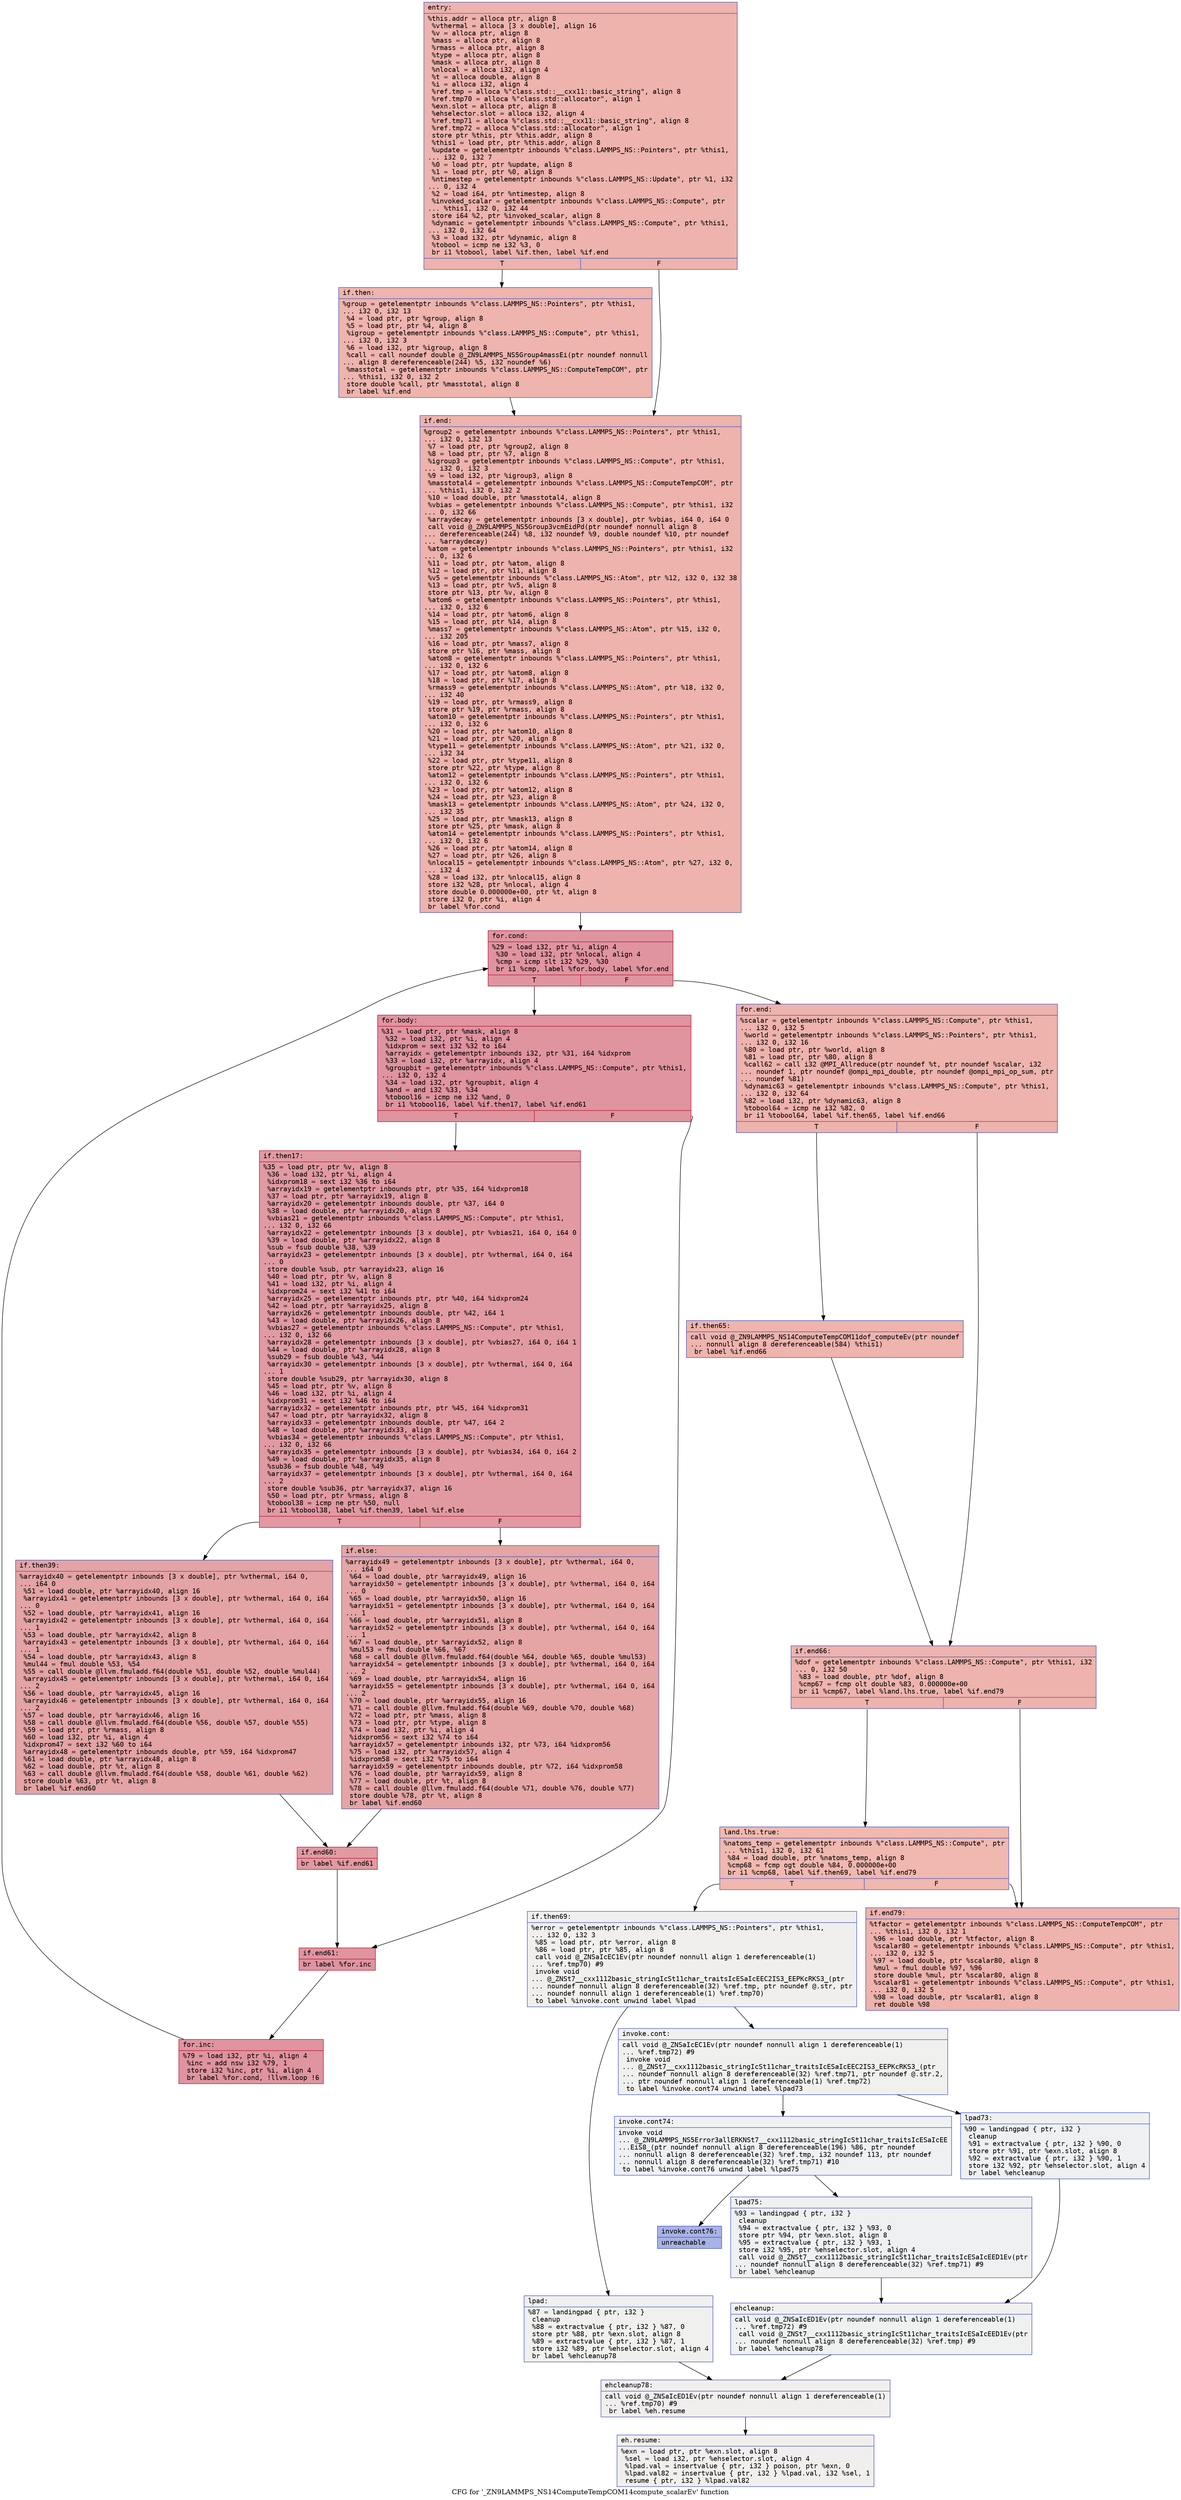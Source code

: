 digraph "CFG for '_ZN9LAMMPS_NS14ComputeTempCOM14compute_scalarEv' function" {
	label="CFG for '_ZN9LAMMPS_NS14ComputeTempCOM14compute_scalarEv' function";

	Node0x56526c46ccc0 [shape=record,color="#3d50c3ff", style=filled, fillcolor="#d6524470" fontname="Courier",label="{entry:\l|  %this.addr = alloca ptr, align 8\l  %vthermal = alloca [3 x double], align 16\l  %v = alloca ptr, align 8\l  %mass = alloca ptr, align 8\l  %rmass = alloca ptr, align 8\l  %type = alloca ptr, align 8\l  %mask = alloca ptr, align 8\l  %nlocal = alloca i32, align 4\l  %t = alloca double, align 8\l  %i = alloca i32, align 4\l  %ref.tmp = alloca %\"class.std::__cxx11::basic_string\", align 8\l  %ref.tmp70 = alloca %\"class.std::allocator\", align 1\l  %exn.slot = alloca ptr, align 8\l  %ehselector.slot = alloca i32, align 4\l  %ref.tmp71 = alloca %\"class.std::__cxx11::basic_string\", align 8\l  %ref.tmp72 = alloca %\"class.std::allocator\", align 1\l  store ptr %this, ptr %this.addr, align 8\l  %this1 = load ptr, ptr %this.addr, align 8\l  %update = getelementptr inbounds %\"class.LAMMPS_NS::Pointers\", ptr %this1,\l... i32 0, i32 7\l  %0 = load ptr, ptr %update, align 8\l  %1 = load ptr, ptr %0, align 8\l  %ntimestep = getelementptr inbounds %\"class.LAMMPS_NS::Update\", ptr %1, i32\l... 0, i32 4\l  %2 = load i64, ptr %ntimestep, align 8\l  %invoked_scalar = getelementptr inbounds %\"class.LAMMPS_NS::Compute\", ptr\l... %this1, i32 0, i32 44\l  store i64 %2, ptr %invoked_scalar, align 8\l  %dynamic = getelementptr inbounds %\"class.LAMMPS_NS::Compute\", ptr %this1,\l... i32 0, i32 64\l  %3 = load i32, ptr %dynamic, align 8\l  %tobool = icmp ne i32 %3, 0\l  br i1 %tobool, label %if.then, label %if.end\l|{<s0>T|<s1>F}}"];
	Node0x56526c46ccc0:s0 -> Node0x56526c465190[tooltip="entry -> if.then\nProbability 62.50%" ];
	Node0x56526c46ccc0:s1 -> Node0x56526c465200[tooltip="entry -> if.end\nProbability 37.50%" ];
	Node0x56526c465190 [shape=record,color="#3d50c3ff", style=filled, fillcolor="#d8564670" fontname="Courier",label="{if.then:\l|  %group = getelementptr inbounds %\"class.LAMMPS_NS::Pointers\", ptr %this1,\l... i32 0, i32 13\l  %4 = load ptr, ptr %group, align 8\l  %5 = load ptr, ptr %4, align 8\l  %igroup = getelementptr inbounds %\"class.LAMMPS_NS::Compute\", ptr %this1,\l... i32 0, i32 3\l  %6 = load i32, ptr %igroup, align 8\l  %call = call noundef double @_ZN9LAMMPS_NS5Group4massEi(ptr noundef nonnull\l... align 8 dereferenceable(244) %5, i32 noundef %6)\l  %masstotal = getelementptr inbounds %\"class.LAMMPS_NS::ComputeTempCOM\", ptr\l... %this1, i32 0, i32 2\l  store double %call, ptr %masstotal, align 8\l  br label %if.end\l}"];
	Node0x56526c465190 -> Node0x56526c465200[tooltip="if.then -> if.end\nProbability 100.00%" ];
	Node0x56526c465200 [shape=record,color="#3d50c3ff", style=filled, fillcolor="#d6524470" fontname="Courier",label="{if.end:\l|  %group2 = getelementptr inbounds %\"class.LAMMPS_NS::Pointers\", ptr %this1,\l... i32 0, i32 13\l  %7 = load ptr, ptr %group2, align 8\l  %8 = load ptr, ptr %7, align 8\l  %igroup3 = getelementptr inbounds %\"class.LAMMPS_NS::Compute\", ptr %this1,\l... i32 0, i32 3\l  %9 = load i32, ptr %igroup3, align 8\l  %masstotal4 = getelementptr inbounds %\"class.LAMMPS_NS::ComputeTempCOM\", ptr\l... %this1, i32 0, i32 2\l  %10 = load double, ptr %masstotal4, align 8\l  %vbias = getelementptr inbounds %\"class.LAMMPS_NS::Compute\", ptr %this1, i32\l... 0, i32 66\l  %arraydecay = getelementptr inbounds [3 x double], ptr %vbias, i64 0, i64 0\l  call void @_ZN9LAMMPS_NS5Group3vcmEidPd(ptr noundef nonnull align 8\l... dereferenceable(244) %8, i32 noundef %9, double noundef %10, ptr noundef\l... %arraydecay)\l  %atom = getelementptr inbounds %\"class.LAMMPS_NS::Pointers\", ptr %this1, i32\l... 0, i32 6\l  %11 = load ptr, ptr %atom, align 8\l  %12 = load ptr, ptr %11, align 8\l  %v5 = getelementptr inbounds %\"class.LAMMPS_NS::Atom\", ptr %12, i32 0, i32 38\l  %13 = load ptr, ptr %v5, align 8\l  store ptr %13, ptr %v, align 8\l  %atom6 = getelementptr inbounds %\"class.LAMMPS_NS::Pointers\", ptr %this1,\l... i32 0, i32 6\l  %14 = load ptr, ptr %atom6, align 8\l  %15 = load ptr, ptr %14, align 8\l  %mass7 = getelementptr inbounds %\"class.LAMMPS_NS::Atom\", ptr %15, i32 0,\l... i32 205\l  %16 = load ptr, ptr %mass7, align 8\l  store ptr %16, ptr %mass, align 8\l  %atom8 = getelementptr inbounds %\"class.LAMMPS_NS::Pointers\", ptr %this1,\l... i32 0, i32 6\l  %17 = load ptr, ptr %atom8, align 8\l  %18 = load ptr, ptr %17, align 8\l  %rmass9 = getelementptr inbounds %\"class.LAMMPS_NS::Atom\", ptr %18, i32 0,\l... i32 40\l  %19 = load ptr, ptr %rmass9, align 8\l  store ptr %19, ptr %rmass, align 8\l  %atom10 = getelementptr inbounds %\"class.LAMMPS_NS::Pointers\", ptr %this1,\l... i32 0, i32 6\l  %20 = load ptr, ptr %atom10, align 8\l  %21 = load ptr, ptr %20, align 8\l  %type11 = getelementptr inbounds %\"class.LAMMPS_NS::Atom\", ptr %21, i32 0,\l... i32 34\l  %22 = load ptr, ptr %type11, align 8\l  store ptr %22, ptr %type, align 8\l  %atom12 = getelementptr inbounds %\"class.LAMMPS_NS::Pointers\", ptr %this1,\l... i32 0, i32 6\l  %23 = load ptr, ptr %atom12, align 8\l  %24 = load ptr, ptr %23, align 8\l  %mask13 = getelementptr inbounds %\"class.LAMMPS_NS::Atom\", ptr %24, i32 0,\l... i32 35\l  %25 = load ptr, ptr %mask13, align 8\l  store ptr %25, ptr %mask, align 8\l  %atom14 = getelementptr inbounds %\"class.LAMMPS_NS::Pointers\", ptr %this1,\l... i32 0, i32 6\l  %26 = load ptr, ptr %atom14, align 8\l  %27 = load ptr, ptr %26, align 8\l  %nlocal15 = getelementptr inbounds %\"class.LAMMPS_NS::Atom\", ptr %27, i32 0,\l... i32 4\l  %28 = load i32, ptr %nlocal15, align 8\l  store i32 %28, ptr %nlocal, align 4\l  store double 0.000000e+00, ptr %t, align 8\l  store i32 0, ptr %i, align 4\l  br label %for.cond\l}"];
	Node0x56526c465200 -> Node0x56526c471b40[tooltip="if.end -> for.cond\nProbability 100.00%" ];
	Node0x56526c471b40 [shape=record,color="#b70d28ff", style=filled, fillcolor="#b70d2870" fontname="Courier",label="{for.cond:\l|  %29 = load i32, ptr %i, align 4\l  %30 = load i32, ptr %nlocal, align 4\l  %cmp = icmp slt i32 %29, %30\l  br i1 %cmp, label %for.body, label %for.end\l|{<s0>T|<s1>F}}"];
	Node0x56526c471b40:s0 -> Node0x56526c472400[tooltip="for.cond -> for.body\nProbability 96.88%" ];
	Node0x56526c471b40:s1 -> Node0x56526c472480[tooltip="for.cond -> for.end\nProbability 3.12%" ];
	Node0x56526c472400 [shape=record,color="#b70d28ff", style=filled, fillcolor="#b70d2870" fontname="Courier",label="{for.body:\l|  %31 = load ptr, ptr %mask, align 8\l  %32 = load i32, ptr %i, align 4\l  %idxprom = sext i32 %32 to i64\l  %arrayidx = getelementptr inbounds i32, ptr %31, i64 %idxprom\l  %33 = load i32, ptr %arrayidx, align 4\l  %groupbit = getelementptr inbounds %\"class.LAMMPS_NS::Compute\", ptr %this1,\l... i32 0, i32 4\l  %34 = load i32, ptr %groupbit, align 4\l  %and = and i32 %33, %34\l  %tobool16 = icmp ne i32 %and, 0\l  br i1 %tobool16, label %if.then17, label %if.end61\l|{<s0>T|<s1>F}}"];
	Node0x56526c472400:s0 -> Node0x56526c472b60[tooltip="for.body -> if.then17\nProbability 62.50%" ];
	Node0x56526c472400:s1 -> Node0x56526c472be0[tooltip="for.body -> if.end61\nProbability 37.50%" ];
	Node0x56526c472b60 [shape=record,color="#b70d28ff", style=filled, fillcolor="#bb1b2c70" fontname="Courier",label="{if.then17:\l|  %35 = load ptr, ptr %v, align 8\l  %36 = load i32, ptr %i, align 4\l  %idxprom18 = sext i32 %36 to i64\l  %arrayidx19 = getelementptr inbounds ptr, ptr %35, i64 %idxprom18\l  %37 = load ptr, ptr %arrayidx19, align 8\l  %arrayidx20 = getelementptr inbounds double, ptr %37, i64 0\l  %38 = load double, ptr %arrayidx20, align 8\l  %vbias21 = getelementptr inbounds %\"class.LAMMPS_NS::Compute\", ptr %this1,\l... i32 0, i32 66\l  %arrayidx22 = getelementptr inbounds [3 x double], ptr %vbias21, i64 0, i64 0\l  %39 = load double, ptr %arrayidx22, align 8\l  %sub = fsub double %38, %39\l  %arrayidx23 = getelementptr inbounds [3 x double], ptr %vthermal, i64 0, i64\l... 0\l  store double %sub, ptr %arrayidx23, align 16\l  %40 = load ptr, ptr %v, align 8\l  %41 = load i32, ptr %i, align 4\l  %idxprom24 = sext i32 %41 to i64\l  %arrayidx25 = getelementptr inbounds ptr, ptr %40, i64 %idxprom24\l  %42 = load ptr, ptr %arrayidx25, align 8\l  %arrayidx26 = getelementptr inbounds double, ptr %42, i64 1\l  %43 = load double, ptr %arrayidx26, align 8\l  %vbias27 = getelementptr inbounds %\"class.LAMMPS_NS::Compute\", ptr %this1,\l... i32 0, i32 66\l  %arrayidx28 = getelementptr inbounds [3 x double], ptr %vbias27, i64 0, i64 1\l  %44 = load double, ptr %arrayidx28, align 8\l  %sub29 = fsub double %43, %44\l  %arrayidx30 = getelementptr inbounds [3 x double], ptr %vthermal, i64 0, i64\l... 1\l  store double %sub29, ptr %arrayidx30, align 8\l  %45 = load ptr, ptr %v, align 8\l  %46 = load i32, ptr %i, align 4\l  %idxprom31 = sext i32 %46 to i64\l  %arrayidx32 = getelementptr inbounds ptr, ptr %45, i64 %idxprom31\l  %47 = load ptr, ptr %arrayidx32, align 8\l  %arrayidx33 = getelementptr inbounds double, ptr %47, i64 2\l  %48 = load double, ptr %arrayidx33, align 8\l  %vbias34 = getelementptr inbounds %\"class.LAMMPS_NS::Compute\", ptr %this1,\l... i32 0, i32 66\l  %arrayidx35 = getelementptr inbounds [3 x double], ptr %vbias34, i64 0, i64 2\l  %49 = load double, ptr %arrayidx35, align 8\l  %sub36 = fsub double %48, %49\l  %arrayidx37 = getelementptr inbounds [3 x double], ptr %vthermal, i64 0, i64\l... 2\l  store double %sub36, ptr %arrayidx37, align 16\l  %50 = load ptr, ptr %rmass, align 8\l  %tobool38 = icmp ne ptr %50, null\l  br i1 %tobool38, label %if.then39, label %if.else\l|{<s0>T|<s1>F}}"];
	Node0x56526c472b60:s0 -> Node0x56526c475100[tooltip="if.then17 -> if.then39\nProbability 62.50%" ];
	Node0x56526c472b60:s1 -> Node0x56526c475180[tooltip="if.then17 -> if.else\nProbability 37.50%" ];
	Node0x56526c475100 [shape=record,color="#3d50c3ff", style=filled, fillcolor="#c32e3170" fontname="Courier",label="{if.then39:\l|  %arrayidx40 = getelementptr inbounds [3 x double], ptr %vthermal, i64 0,\l... i64 0\l  %51 = load double, ptr %arrayidx40, align 16\l  %arrayidx41 = getelementptr inbounds [3 x double], ptr %vthermal, i64 0, i64\l... 0\l  %52 = load double, ptr %arrayidx41, align 16\l  %arrayidx42 = getelementptr inbounds [3 x double], ptr %vthermal, i64 0, i64\l... 1\l  %53 = load double, ptr %arrayidx42, align 8\l  %arrayidx43 = getelementptr inbounds [3 x double], ptr %vthermal, i64 0, i64\l... 1\l  %54 = load double, ptr %arrayidx43, align 8\l  %mul44 = fmul double %53, %54\l  %55 = call double @llvm.fmuladd.f64(double %51, double %52, double %mul44)\l  %arrayidx45 = getelementptr inbounds [3 x double], ptr %vthermal, i64 0, i64\l... 2\l  %56 = load double, ptr %arrayidx45, align 16\l  %arrayidx46 = getelementptr inbounds [3 x double], ptr %vthermal, i64 0, i64\l... 2\l  %57 = load double, ptr %arrayidx46, align 16\l  %58 = call double @llvm.fmuladd.f64(double %56, double %57, double %55)\l  %59 = load ptr, ptr %rmass, align 8\l  %60 = load i32, ptr %i, align 4\l  %idxprom47 = sext i32 %60 to i64\l  %arrayidx48 = getelementptr inbounds double, ptr %59, i64 %idxprom47\l  %61 = load double, ptr %arrayidx48, align 8\l  %62 = load double, ptr %t, align 8\l  %63 = call double @llvm.fmuladd.f64(double %58, double %61, double %62)\l  store double %63, ptr %t, align 8\l  br label %if.end60\l}"];
	Node0x56526c475100 -> Node0x56526c476230[tooltip="if.then39 -> if.end60\nProbability 100.00%" ];
	Node0x56526c475180 [shape=record,color="#3d50c3ff", style=filled, fillcolor="#c5333470" fontname="Courier",label="{if.else:\l|  %arrayidx49 = getelementptr inbounds [3 x double], ptr %vthermal, i64 0,\l... i64 0\l  %64 = load double, ptr %arrayidx49, align 16\l  %arrayidx50 = getelementptr inbounds [3 x double], ptr %vthermal, i64 0, i64\l... 0\l  %65 = load double, ptr %arrayidx50, align 16\l  %arrayidx51 = getelementptr inbounds [3 x double], ptr %vthermal, i64 0, i64\l... 1\l  %66 = load double, ptr %arrayidx51, align 8\l  %arrayidx52 = getelementptr inbounds [3 x double], ptr %vthermal, i64 0, i64\l... 1\l  %67 = load double, ptr %arrayidx52, align 8\l  %mul53 = fmul double %66, %67\l  %68 = call double @llvm.fmuladd.f64(double %64, double %65, double %mul53)\l  %arrayidx54 = getelementptr inbounds [3 x double], ptr %vthermal, i64 0, i64\l... 2\l  %69 = load double, ptr %arrayidx54, align 16\l  %arrayidx55 = getelementptr inbounds [3 x double], ptr %vthermal, i64 0, i64\l... 2\l  %70 = load double, ptr %arrayidx55, align 16\l  %71 = call double @llvm.fmuladd.f64(double %69, double %70, double %68)\l  %72 = load ptr, ptr %mass, align 8\l  %73 = load ptr, ptr %type, align 8\l  %74 = load i32, ptr %i, align 4\l  %idxprom56 = sext i32 %74 to i64\l  %arrayidx57 = getelementptr inbounds i32, ptr %73, i64 %idxprom56\l  %75 = load i32, ptr %arrayidx57, align 4\l  %idxprom58 = sext i32 %75 to i64\l  %arrayidx59 = getelementptr inbounds double, ptr %72, i64 %idxprom58\l  %76 = load double, ptr %arrayidx59, align 8\l  %77 = load double, ptr %t, align 8\l  %78 = call double @llvm.fmuladd.f64(double %71, double %76, double %77)\l  store double %78, ptr %t, align 8\l  br label %if.end60\l}"];
	Node0x56526c475180 -> Node0x56526c476230[tooltip="if.else -> if.end60\nProbability 100.00%" ];
	Node0x56526c476230 [shape=record,color="#b70d28ff", style=filled, fillcolor="#bb1b2c70" fontname="Courier",label="{if.end60:\l|  br label %if.end61\l}"];
	Node0x56526c476230 -> Node0x56526c472be0[tooltip="if.end60 -> if.end61\nProbability 100.00%" ];
	Node0x56526c472be0 [shape=record,color="#b70d28ff", style=filled, fillcolor="#b70d2870" fontname="Courier",label="{if.end61:\l|  br label %for.inc\l}"];
	Node0x56526c472be0 -> Node0x56526c477ac0[tooltip="if.end61 -> for.inc\nProbability 100.00%" ];
	Node0x56526c477ac0 [shape=record,color="#b70d28ff", style=filled, fillcolor="#b70d2870" fontname="Courier",label="{for.inc:\l|  %79 = load i32, ptr %i, align 4\l  %inc = add nsw i32 %79, 1\l  store i32 %inc, ptr %i, align 4\l  br label %for.cond, !llvm.loop !6\l}"];
	Node0x56526c477ac0 -> Node0x56526c471b40[tooltip="for.inc -> for.cond\nProbability 100.00%" ];
	Node0x56526c472480 [shape=record,color="#3d50c3ff", style=filled, fillcolor="#d6524470" fontname="Courier",label="{for.end:\l|  %scalar = getelementptr inbounds %\"class.LAMMPS_NS::Compute\", ptr %this1,\l... i32 0, i32 5\l  %world = getelementptr inbounds %\"class.LAMMPS_NS::Pointers\", ptr %this1,\l... i32 0, i32 16\l  %80 = load ptr, ptr %world, align 8\l  %81 = load ptr, ptr %80, align 8\l  %call62 = call i32 @MPI_Allreduce(ptr noundef %t, ptr noundef %scalar, i32\l... noundef 1, ptr noundef @ompi_mpi_double, ptr noundef @ompi_mpi_op_sum, ptr\l... noundef %81)\l  %dynamic63 = getelementptr inbounds %\"class.LAMMPS_NS::Compute\", ptr %this1,\l... i32 0, i32 64\l  %82 = load i32, ptr %dynamic63, align 8\l  %tobool64 = icmp ne i32 %82, 0\l  br i1 %tobool64, label %if.then65, label %if.end66\l|{<s0>T|<s1>F}}"];
	Node0x56526c472480:s0 -> Node0x56526c478fc0[tooltip="for.end -> if.then65\nProbability 62.50%" ];
	Node0x56526c472480:s1 -> Node0x56526c479040[tooltip="for.end -> if.end66\nProbability 37.50%" ];
	Node0x56526c478fc0 [shape=record,color="#3d50c3ff", style=filled, fillcolor="#d8564670" fontname="Courier",label="{if.then65:\l|  call void @_ZN9LAMMPS_NS14ComputeTempCOM11dof_computeEv(ptr noundef\l... nonnull align 8 dereferenceable(584) %this1)\l  br label %if.end66\l}"];
	Node0x56526c478fc0 -> Node0x56526c479040[tooltip="if.then65 -> if.end66\nProbability 100.00%" ];
	Node0x56526c479040 [shape=record,color="#3d50c3ff", style=filled, fillcolor="#d6524470" fontname="Courier",label="{if.end66:\l|  %dof = getelementptr inbounds %\"class.LAMMPS_NS::Compute\", ptr %this1, i32\l... 0, i32 50\l  %83 = load double, ptr %dof, align 8\l  %cmp67 = fcmp olt double %83, 0.000000e+00\l  br i1 %cmp67, label %land.lhs.true, label %if.end79\l|{<s0>T|<s1>F}}"];
	Node0x56526c479040:s0 -> Node0x56526c479540[tooltip="if.end66 -> land.lhs.true\nProbability 50.00%" ];
	Node0x56526c479040:s1 -> Node0x56526c4795c0[tooltip="if.end66 -> if.end79\nProbability 50.00%" ];
	Node0x56526c479540 [shape=record,color="#3d50c3ff", style=filled, fillcolor="#dc5d4a70" fontname="Courier",label="{land.lhs.true:\l|  %natoms_temp = getelementptr inbounds %\"class.LAMMPS_NS::Compute\", ptr\l... %this1, i32 0, i32 61\l  %84 = load double, ptr %natoms_temp, align 8\l  %cmp68 = fcmp ogt double %84, 0.000000e+00\l  br i1 %cmp68, label %if.then69, label %if.end79\l|{<s0>T|<s1>F}}"];
	Node0x56526c479540:s0 -> Node0x56526c479910[tooltip="land.lhs.true -> if.then69\nProbability 0.00%" ];
	Node0x56526c479540:s1 -> Node0x56526c4795c0[tooltip="land.lhs.true -> if.end79\nProbability 100.00%" ];
	Node0x56526c479910 [shape=record,color="#3d50c3ff", style=filled, fillcolor="#e0dbd870" fontname="Courier",label="{if.then69:\l|  %error = getelementptr inbounds %\"class.LAMMPS_NS::Pointers\", ptr %this1,\l... i32 0, i32 3\l  %85 = load ptr, ptr %error, align 8\l  %86 = load ptr, ptr %85, align 8\l  call void @_ZNSaIcEC1Ev(ptr noundef nonnull align 1 dereferenceable(1)\l... %ref.tmp70) #9\l  invoke void\l... @_ZNSt7__cxx1112basic_stringIcSt11char_traitsIcESaIcEEC2IS3_EEPKcRKS3_(ptr\l... noundef nonnull align 8 dereferenceable(32) %ref.tmp, ptr noundef @.str, ptr\l... noundef nonnull align 1 dereferenceable(1) %ref.tmp70)\l          to label %invoke.cont unwind label %lpad\l}"];
	Node0x56526c479910 -> Node0x56526c479da0[tooltip="if.then69 -> invoke.cont\nProbability 50.00%" ];
	Node0x56526c479910 -> Node0x56526c479e20[tooltip="if.then69 -> lpad\nProbability 50.00%" ];
	Node0x56526c479da0 [shape=record,color="#3d50c3ff", style=filled, fillcolor="#dedcdb70" fontname="Courier",label="{invoke.cont:\l|  call void @_ZNSaIcEC1Ev(ptr noundef nonnull align 1 dereferenceable(1)\l... %ref.tmp72) #9\l  invoke void\l... @_ZNSt7__cxx1112basic_stringIcSt11char_traitsIcESaIcEEC2IS3_EEPKcRKS3_(ptr\l... noundef nonnull align 8 dereferenceable(32) %ref.tmp71, ptr noundef @.str.2,\l... ptr noundef nonnull align 1 dereferenceable(1) %ref.tmp72)\l          to label %invoke.cont74 unwind label %lpad73\l}"];
	Node0x56526c479da0 -> Node0x56526c47a140[tooltip="invoke.cont -> invoke.cont74\nProbability 50.00%" ];
	Node0x56526c479da0 -> Node0x56526c47a190[tooltip="invoke.cont -> lpad73\nProbability 50.00%" ];
	Node0x56526c47a140 [shape=record,color="#3d50c3ff", style=filled, fillcolor="#d9dce170" fontname="Courier",label="{invoke.cont74:\l|  invoke void\l... @_ZN9LAMMPS_NS5Error3allERKNSt7__cxx1112basic_stringIcSt11char_traitsIcESaIcEE\l...EiS8_(ptr noundef nonnull align 8 dereferenceable(196) %86, ptr noundef\l... nonnull align 8 dereferenceable(32) %ref.tmp, i32 noundef 113, ptr noundef\l... nonnull align 8 dereferenceable(32) %ref.tmp71) #10\l          to label %invoke.cont76 unwind label %lpad75\l}"];
	Node0x56526c47a140 -> Node0x56526c47a0f0[tooltip="invoke.cont74 -> invoke.cont76\nProbability 0.00%" ];
	Node0x56526c47a140 -> Node0x56526c47a4b0[tooltip="invoke.cont74 -> lpad75\nProbability 100.00%" ];
	Node0x56526c47a0f0 [shape=record,color="#3d50c3ff", style=filled, fillcolor="#3d50c370" fontname="Courier",label="{invoke.cont76:\l|  unreachable\l}"];
	Node0x56526c479e20 [shape=record,color="#3d50c3ff", style=filled, fillcolor="#dedcdb70" fontname="Courier",label="{lpad:\l|  %87 = landingpad \{ ptr, i32 \}\l          cleanup\l  %88 = extractvalue \{ ptr, i32 \} %87, 0\l  store ptr %88, ptr %exn.slot, align 8\l  %89 = extractvalue \{ ptr, i32 \} %87, 1\l  store i32 %89, ptr %ehselector.slot, align 4\l  br label %ehcleanup78\l}"];
	Node0x56526c479e20 -> Node0x56526c47aa70[tooltip="lpad -> ehcleanup78\nProbability 100.00%" ];
	Node0x56526c47a190 [shape=record,color="#3d50c3ff", style=filled, fillcolor="#d9dce170" fontname="Courier",label="{lpad73:\l|  %90 = landingpad \{ ptr, i32 \}\l          cleanup\l  %91 = extractvalue \{ ptr, i32 \} %90, 0\l  store ptr %91, ptr %exn.slot, align 8\l  %92 = extractvalue \{ ptr, i32 \} %90, 1\l  store i32 %92, ptr %ehselector.slot, align 4\l  br label %ehcleanup\l}"];
	Node0x56526c47a190 -> Node0x56526c47adc0[tooltip="lpad73 -> ehcleanup\nProbability 100.00%" ];
	Node0x56526c47a4b0 [shape=record,color="#3d50c3ff", style=filled, fillcolor="#d9dce170" fontname="Courier",label="{lpad75:\l|  %93 = landingpad \{ ptr, i32 \}\l          cleanup\l  %94 = extractvalue \{ ptr, i32 \} %93, 0\l  store ptr %94, ptr %exn.slot, align 8\l  %95 = extractvalue \{ ptr, i32 \} %93, 1\l  store i32 %95, ptr %ehselector.slot, align 4\l  call void @_ZNSt7__cxx1112basic_stringIcSt11char_traitsIcESaIcEED1Ev(ptr\l... noundef nonnull align 8 dereferenceable(32) %ref.tmp71) #9\l  br label %ehcleanup\l}"];
	Node0x56526c47a4b0 -> Node0x56526c47adc0[tooltip="lpad75 -> ehcleanup\nProbability 100.00%" ];
	Node0x56526c47adc0 [shape=record,color="#3d50c3ff", style=filled, fillcolor="#dbdcde70" fontname="Courier",label="{ehcleanup:\l|  call void @_ZNSaIcED1Ev(ptr noundef nonnull align 1 dereferenceable(1)\l... %ref.tmp72) #9\l  call void @_ZNSt7__cxx1112basic_stringIcSt11char_traitsIcESaIcEED1Ev(ptr\l... noundef nonnull align 8 dereferenceable(32) %ref.tmp) #9\l  br label %ehcleanup78\l}"];
	Node0x56526c47adc0 -> Node0x56526c47aa70[tooltip="ehcleanup -> ehcleanup78\nProbability 100.00%" ];
	Node0x56526c47aa70 [shape=record,color="#3d50c3ff", style=filled, fillcolor="#e0dbd870" fontname="Courier",label="{ehcleanup78:\l|  call void @_ZNSaIcED1Ev(ptr noundef nonnull align 1 dereferenceable(1)\l... %ref.tmp70) #9\l  br label %eh.resume\l}"];
	Node0x56526c47aa70 -> Node0x56526c4747e0[tooltip="ehcleanup78 -> eh.resume\nProbability 100.00%" ];
	Node0x56526c4795c0 [shape=record,color="#3d50c3ff", style=filled, fillcolor="#d6524470" fontname="Courier",label="{if.end79:\l|  %tfactor = getelementptr inbounds %\"class.LAMMPS_NS::ComputeTempCOM\", ptr\l... %this1, i32 0, i32 1\l  %96 = load double, ptr %tfactor, align 8\l  %scalar80 = getelementptr inbounds %\"class.LAMMPS_NS::Compute\", ptr %this1,\l... i32 0, i32 5\l  %97 = load double, ptr %scalar80, align 8\l  %mul = fmul double %97, %96\l  store double %mul, ptr %scalar80, align 8\l  %scalar81 = getelementptr inbounds %\"class.LAMMPS_NS::Compute\", ptr %this1,\l... i32 0, i32 5\l  %98 = load double, ptr %scalar81, align 8\l  ret double %98\l}"];
	Node0x56526c4747e0 [shape=record,color="#3d50c3ff", style=filled, fillcolor="#e0dbd870" fontname="Courier",label="{eh.resume:\l|  %exn = load ptr, ptr %exn.slot, align 8\l  %sel = load i32, ptr %ehselector.slot, align 4\l  %lpad.val = insertvalue \{ ptr, i32 \} poison, ptr %exn, 0\l  %lpad.val82 = insertvalue \{ ptr, i32 \} %lpad.val, i32 %sel, 1\l  resume \{ ptr, i32 \} %lpad.val82\l}"];
}
